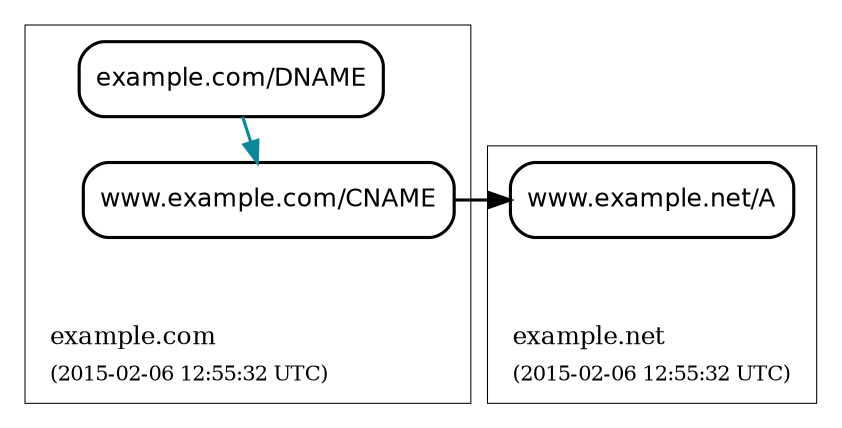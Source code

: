 digraph {
  graph [compound=true, rankdir=BT, ranksep=0.3];
	node [label="\N",
		penwidth=1.5
	];
	edge [penwidth=1.5];

  subgraph "cluster_example.com" {
		graph [label=<<TABLE BORDER="0"><TR><TD ALIGN="LEFT"><FONT POINT-SIZE="12">example.com</FONT></TD></TR><TR><TD ALIGN="LEFT"><FONT POINT-SIZE="10">(2015-02-06 12:55:32 UTC)</FONT></TD></TR></TABLE>>,
				labeljust=l,
				penwidth=0.5
		];
		"cluster_example.com_top" [shape=point, style=invis];
		"cluster_example.com_bottom" [shape=point, style=invis];
    "RRset-12|example.com|DNAME" [color="#000000",
						fillcolor="#ffffff",
						label=<<FONT POINT-SIZE="12" FACE="Helvetica">example.com/DNAME</FONT>>,
						shape=rectangle,
						style="rounded,filled"];
    "RRset-10|www.example.com|CNAME" [color="#000000",
						fillcolor="#ffffff",
						label=<<FONT POINT-SIZE="12" FACE="Helvetica">www.example.com/CNAME</FONT>>,
						shape=rectangle,
						style="rounded,filled"];
  }
	"cluster_example.com_bottom" -> "RRset-10|www.example.com|CNAME" [style=invis];
	"cluster_example.com_bottom" -> "RRset-12|example.com|DNAME" [style=invis];
	"RRset-10|www.example.com|CNAME" -> "RRset-12|example.com|DNAME" [style=solid, color="#0a879a", dir=back];
  subgraph "cluster_example.net" {
		graph [label=<<TABLE BORDER="0"><TR><TD ALIGN="LEFT"><FONT POINT-SIZE="12">example.net</FONT></TD></TR><TR><TD ALIGN="LEFT"><FONT POINT-SIZE="10">(2015-02-06 12:55:32 UTC)</FONT></TD></TR></TABLE>>,
				labeljust=l,
				penwidth=0.5
		];
		"cluster_example.net_top" [shape=point, style=invis];
		"cluster_example.net_bottom" [shape=point, style=invis];
    "RRset-11|www.example.net|A" [color="#000000",
						fillcolor="#ffffff",
						label=<<FONT POINT-SIZE="12" FACE="Helvetica">www.example.net/A</FONT>>,
						shape=rectangle,
						style="rounded,filled"];
  }
	"cluster_example.net_bottom" -> "RRset-11|www.example.net|A" [style=invis];
	"RRset-11|www.example.net|A" -> "RRset-10|www.example.com|CNAME" [dir=back, style=solid, color="#000000", constraint=false];
}
